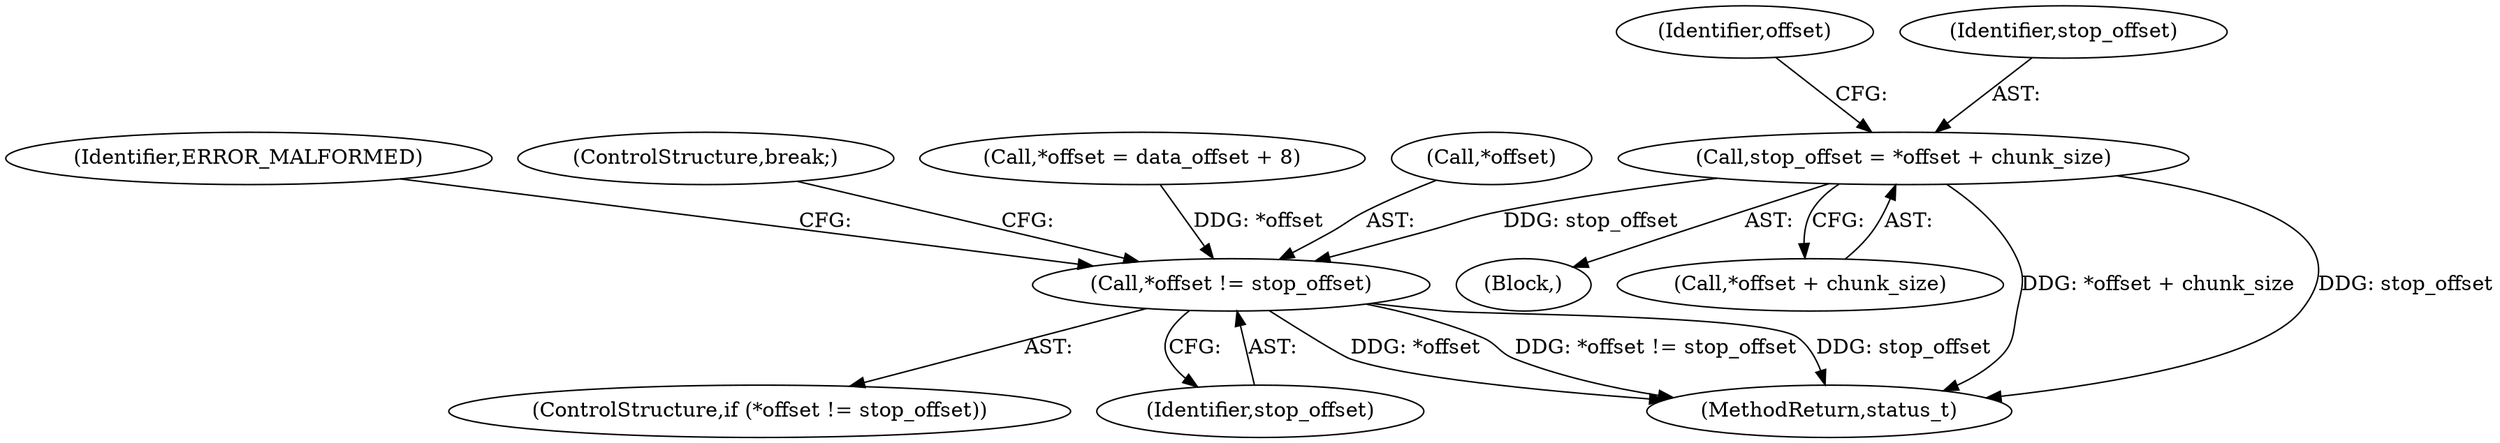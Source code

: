 digraph "0_Android_8a3a2f6ea7defe1a81bb32b3c9f3537f84749b9d@integer" {
"1001629" [label="(Call,stop_offset = *offset + chunk_size)"];
"1001668" [label="(Call,*offset != stop_offset)"];
"1001629" [label="(Call,stop_offset = *offset + chunk_size)"];
"1001554" [label="(Block,)"];
"1001674" [label="(Identifier,ERROR_MALFORMED)"];
"1001667" [label="(ControlStructure,if (*offset != stop_offset))"];
"1001631" [label="(Call,*offset + chunk_size)"];
"1001675" [label="(ControlStructure,break;)"];
"1001668" [label="(Call,*offset != stop_offset)"];
"1001671" [label="(Identifier,stop_offset)"];
"1001635" [label="(Call,*offset = data_offset + 8)"];
"1001637" [label="(Identifier,offset)"];
"1001630" [label="(Identifier,stop_offset)"];
"1001669" [label="(Call,*offset)"];
"1003903" [label="(MethodReturn,status_t)"];
"1001629" -> "1001554"  [label="AST: "];
"1001629" -> "1001631"  [label="CFG: "];
"1001630" -> "1001629"  [label="AST: "];
"1001631" -> "1001629"  [label="AST: "];
"1001637" -> "1001629"  [label="CFG: "];
"1001629" -> "1003903"  [label="DDG: *offset + chunk_size"];
"1001629" -> "1003903"  [label="DDG: stop_offset"];
"1001629" -> "1001668"  [label="DDG: stop_offset"];
"1001668" -> "1001667"  [label="AST: "];
"1001668" -> "1001671"  [label="CFG: "];
"1001669" -> "1001668"  [label="AST: "];
"1001671" -> "1001668"  [label="AST: "];
"1001674" -> "1001668"  [label="CFG: "];
"1001675" -> "1001668"  [label="CFG: "];
"1001668" -> "1003903"  [label="DDG: *offset"];
"1001668" -> "1003903"  [label="DDG: *offset != stop_offset"];
"1001668" -> "1003903"  [label="DDG: stop_offset"];
"1001635" -> "1001668"  [label="DDG: *offset"];
}
